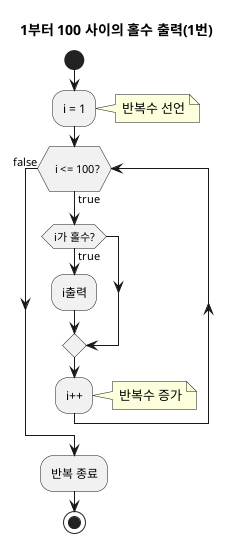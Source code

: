 @startuml

title 1부터 100 사이의 홀수 출력(1번)


start

:i = 1;
note right: 반복수 선언

while (\n  i <= 100?\n)  is (true)
  if (i가 홀수?) then (true) 
    :i출력;
  else
  endif
  :i++;
  note right: 반복수 증가
endwhile (false)

:반복 종료;

stop

@enduml